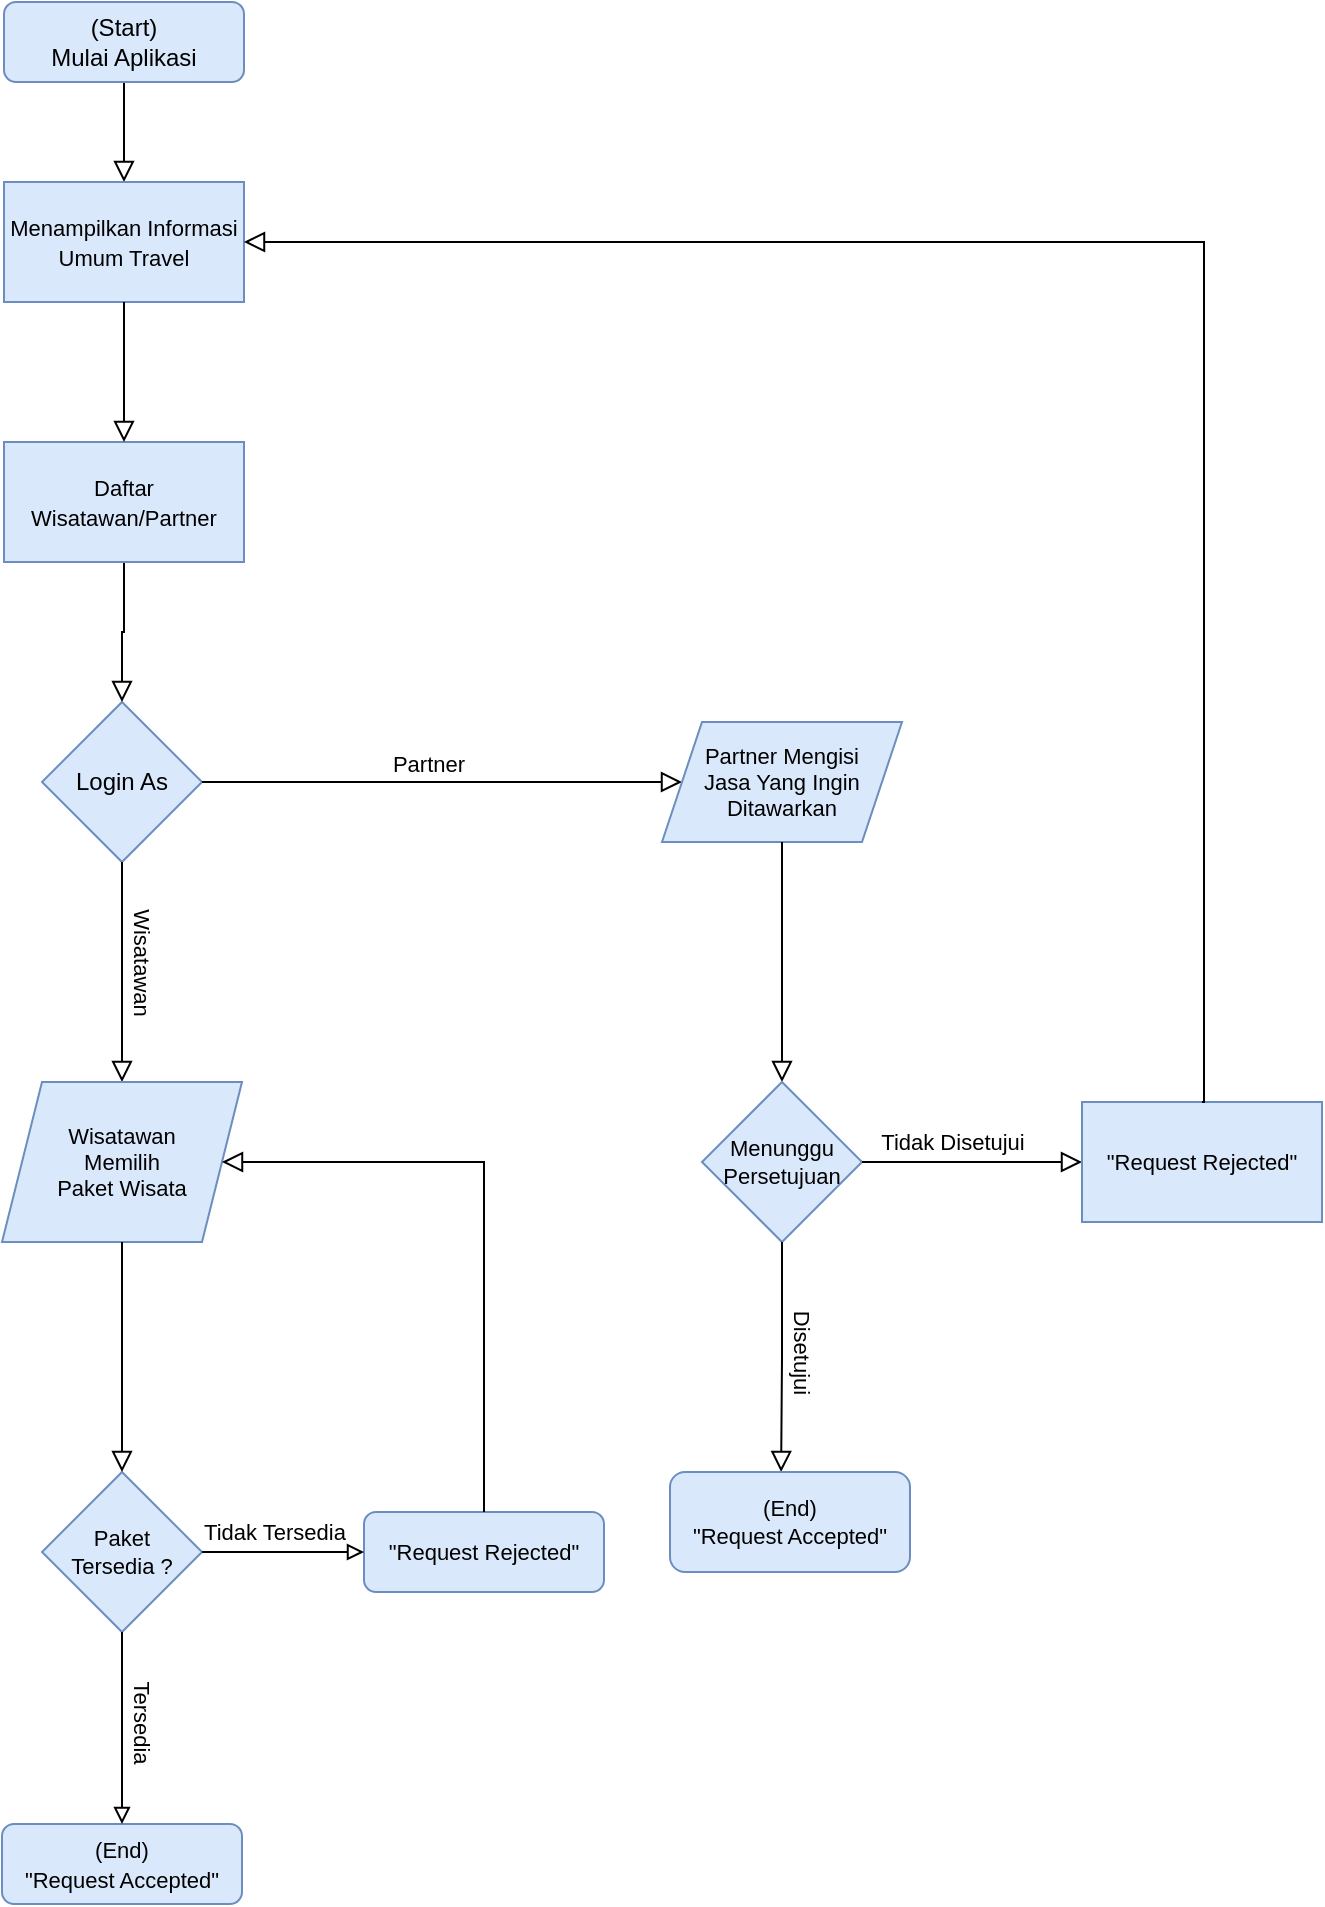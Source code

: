 <mxfile version="17.4.0" type="github">
  <diagram id="C5RBs43oDa-KdzZeNtuy" name="Page-1">
    <mxGraphModel dx="1672" dy="1976" grid="1" gridSize="10" guides="1" tooltips="1" connect="1" arrows="1" fold="1" page="1" pageScale="1" pageWidth="827" pageHeight="1169" math="0" shadow="0">
      <root>
        <mxCell id="WIyWlLk6GJQsqaUBKTNV-0" />
        <mxCell id="WIyWlLk6GJQsqaUBKTNV-1" parent="WIyWlLk6GJQsqaUBKTNV-0" />
        <mxCell id="WIyWlLk6GJQsqaUBKTNV-2" value="" style="rounded=0;html=1;jettySize=auto;orthogonalLoop=1;fontSize=11;endArrow=block;endFill=0;endSize=8;strokeWidth=1;shadow=0;labelBackgroundColor=none;edgeStyle=orthogonalEdgeStyle;exitX=0.5;exitY=1;exitDx=0;exitDy=0;entryX=0.5;entryY=0;entryDx=0;entryDy=0;" parent="WIyWlLk6GJQsqaUBKTNV-1" source="WIyWlLk6GJQsqaUBKTNV-3" target="4nYiJ-D3tx8AC97XDVD--0" edge="1">
          <mxGeometry relative="1" as="geometry">
            <mxPoint x="145" y="190" as="targetPoint" />
          </mxGeometry>
        </mxCell>
        <mxCell id="WIyWlLk6GJQsqaUBKTNV-3" value="(Start)&lt;br&gt;Mulai Aplikasi" style="rounded=1;whiteSpace=wrap;html=1;fontSize=12;glass=0;strokeWidth=1;shadow=0;fillColor=#dae8fc;strokeColor=#6c8ebf;" parent="WIyWlLk6GJQsqaUBKTNV-1" vertex="1">
          <mxGeometry x="85" y="100" width="120" height="40" as="geometry" />
        </mxCell>
        <mxCell id="4nYiJ-D3tx8AC97XDVD--0" value="&lt;font style=&quot;font-size: 11px&quot;&gt;Menampilkan Informasi Umum Travel&lt;/font&gt;" style="rounded=0;whiteSpace=wrap;html=1;fillColor=#dae8fc;strokeColor=#6c8ebf;" vertex="1" parent="WIyWlLk6GJQsqaUBKTNV-1">
          <mxGeometry x="85" y="190" width="120" height="60" as="geometry" />
        </mxCell>
        <mxCell id="4nYiJ-D3tx8AC97XDVD--7" value="Login As" style="rhombus;whiteSpace=wrap;html=1;fillColor=#dae8fc;strokeColor=#6c8ebf;" vertex="1" parent="WIyWlLk6GJQsqaUBKTNV-1">
          <mxGeometry x="104" y="450" width="80" height="80" as="geometry" />
        </mxCell>
        <mxCell id="4nYiJ-D3tx8AC97XDVD--10" value="" style="rounded=0;html=1;jettySize=auto;orthogonalLoop=1;fontSize=11;endArrow=block;endFill=0;endSize=8;strokeWidth=1;shadow=0;labelBackgroundColor=none;edgeStyle=orthogonalEdgeStyle;exitX=0.5;exitY=1;exitDx=0;exitDy=0;entryX=0.5;entryY=0;entryDx=0;entryDy=0;" edge="1" parent="WIyWlLk6GJQsqaUBKTNV-1" source="4nYiJ-D3tx8AC97XDVD--46" target="4nYiJ-D3tx8AC97XDVD--7">
          <mxGeometry relative="1" as="geometry">
            <mxPoint x="145" y="280" as="sourcePoint" />
            <mxPoint x="145" y="280" as="targetPoint" />
          </mxGeometry>
        </mxCell>
        <mxCell id="4nYiJ-D3tx8AC97XDVD--12" value="" style="rounded=0;html=1;jettySize=auto;orthogonalLoop=1;fontSize=11;endArrow=block;endFill=0;endSize=8;strokeWidth=1;shadow=0;labelBackgroundColor=none;edgeStyle=orthogonalEdgeStyle;entryX=0.5;entryY=0;entryDx=0;entryDy=0;exitX=0.5;exitY=1;exitDx=0;exitDy=0;" edge="1" parent="WIyWlLk6GJQsqaUBKTNV-1" source="4nYiJ-D3tx8AC97XDVD--7" target="4nYiJ-D3tx8AC97XDVD--19">
          <mxGeometry relative="1" as="geometry">
            <mxPoint x="144" y="540" as="sourcePoint" />
            <mxPoint x="144" y="540" as="targetPoint" />
          </mxGeometry>
        </mxCell>
        <mxCell id="4nYiJ-D3tx8AC97XDVD--15" value="Partner" style="rounded=0;html=1;jettySize=auto;orthogonalLoop=1;fontSize=11;endArrow=block;endFill=0;endSize=8;strokeWidth=1;shadow=0;labelBackgroundColor=none;edgeStyle=orthogonalEdgeStyle;exitX=1;exitY=0.5;exitDx=0;exitDy=0;entryX=0;entryY=0.5;entryDx=0;entryDy=0;" edge="1" parent="WIyWlLk6GJQsqaUBKTNV-1" source="4nYiJ-D3tx8AC97XDVD--7" target="4nYiJ-D3tx8AC97XDVD--18">
          <mxGeometry x="-0.062" y="10" relative="1" as="geometry">
            <mxPoint x="204" y="489.17" as="sourcePoint" />
            <mxPoint x="414" y="490" as="targetPoint" />
            <Array as="points" />
            <mxPoint y="1" as="offset" />
          </mxGeometry>
        </mxCell>
        <mxCell id="4nYiJ-D3tx8AC97XDVD--17" value="Wisatawan" style="text;html=1;align=center;verticalAlign=middle;resizable=0;points=[];autosize=1;strokeColor=none;fillColor=none;fontSize=11;rotation=90;" vertex="1" parent="WIyWlLk6GJQsqaUBKTNV-1">
          <mxGeometry x="119" y="570" width="70" height="20" as="geometry" />
        </mxCell>
        <mxCell id="4nYiJ-D3tx8AC97XDVD--18" value="Partner Mengisi&lt;br&gt;Jasa Yang Ingin Ditawarkan" style="shape=parallelogram;perimeter=parallelogramPerimeter;whiteSpace=wrap;html=1;fixedSize=1;fontSize=11;fillColor=#dae8fc;strokeColor=#6c8ebf;" vertex="1" parent="WIyWlLk6GJQsqaUBKTNV-1">
          <mxGeometry x="414" y="460" width="120" height="60" as="geometry" />
        </mxCell>
        <mxCell id="4nYiJ-D3tx8AC97XDVD--19" value="Wisatawan Memilih&lt;br&gt;Paket Wisata" style="shape=parallelogram;perimeter=parallelogramPerimeter;fixedSize=1;fontSize=11;whiteSpace=wrap;html=1;spacingLeft=15;spacingRight=15;fillColor=#dae8fc;strokeColor=#6c8ebf;" vertex="1" parent="WIyWlLk6GJQsqaUBKTNV-1">
          <mxGeometry x="84" y="640" width="120" height="80" as="geometry" />
        </mxCell>
        <mxCell id="4nYiJ-D3tx8AC97XDVD--24" value="" style="rounded=0;html=1;jettySize=auto;orthogonalLoop=1;fontSize=11;endArrow=block;endFill=0;endSize=8;strokeWidth=1;shadow=0;labelBackgroundColor=none;edgeStyle=orthogonalEdgeStyle;entryX=0.5;entryY=0;entryDx=0;entryDy=0;exitX=0.5;exitY=1;exitDx=0;exitDy=0;" edge="1" parent="WIyWlLk6GJQsqaUBKTNV-1" source="4nYiJ-D3tx8AC97XDVD--18" target="4nYiJ-D3tx8AC97XDVD--28">
          <mxGeometry relative="1" as="geometry">
            <mxPoint x="263.5" y="540" as="sourcePoint" />
            <mxPoint x="474" y="640" as="targetPoint" />
          </mxGeometry>
        </mxCell>
        <mxCell id="4nYiJ-D3tx8AC97XDVD--28" value="Menunggu Persetujuan" style="rhombus;whiteSpace=wrap;html=1;fillColor=#dae8fc;strokeColor=#6c8ebf;fontSize=11;" vertex="1" parent="WIyWlLk6GJQsqaUBKTNV-1">
          <mxGeometry x="434" y="640" width="80" height="80" as="geometry" />
        </mxCell>
        <mxCell id="4nYiJ-D3tx8AC97XDVD--29" value="" style="rounded=0;html=1;jettySize=auto;orthogonalLoop=1;fontSize=11;endArrow=block;endFill=0;endSize=8;strokeWidth=1;shadow=0;labelBackgroundColor=none;edgeStyle=orthogonalEdgeStyle;entryX=0.463;entryY=0;entryDx=0;entryDy=0;entryPerimeter=0;exitX=0.5;exitY=1;exitDx=0;exitDy=0;" edge="1" parent="WIyWlLk6GJQsqaUBKTNV-1" target="4nYiJ-D3tx8AC97XDVD--32" source="4nYiJ-D3tx8AC97XDVD--28">
          <mxGeometry relative="1" as="geometry">
            <mxPoint x="473.5" y="720" as="sourcePoint" />
            <mxPoint x="464" y="805" as="targetPoint" />
          </mxGeometry>
        </mxCell>
        <mxCell id="4nYiJ-D3tx8AC97XDVD--32" value="(End)&lt;br style=&quot;font-size: 11px&quot;&gt;&quot;Request Accepted&quot;" style="rounded=1;whiteSpace=wrap;html=1;fontSize=11;glass=0;strokeWidth=1;shadow=0;fillColor=#dae8fc;strokeColor=#6c8ebf;" vertex="1" parent="WIyWlLk6GJQsqaUBKTNV-1">
          <mxGeometry x="418" y="835" width="120" height="50" as="geometry" />
        </mxCell>
        <mxCell id="4nYiJ-D3tx8AC97XDVD--33" value="&lt;font style=&quot;font-size: 11px&quot;&gt;Disetujui&lt;/font&gt;" style="text;html=1;align=center;verticalAlign=middle;resizable=0;points=[];autosize=1;strokeColor=none;fillColor=none;fontSize=11;rotation=90;" vertex="1" parent="WIyWlLk6GJQsqaUBKTNV-1">
          <mxGeometry x="454" y="765" width="60" height="20" as="geometry" />
        </mxCell>
        <mxCell id="4nYiJ-D3tx8AC97XDVD--34" value="&lt;font style=&quot;font-size: 11px&quot;&gt;Tidak Disetujui&lt;/font&gt;" style="text;html=1;align=center;verticalAlign=middle;resizable=0;points=[];autosize=1;strokeColor=none;fillColor=none;fontSize=11;rotation=0;" vertex="1" parent="WIyWlLk6GJQsqaUBKTNV-1">
          <mxGeometry x="514" y="660" width="90" height="20" as="geometry" />
        </mxCell>
        <mxCell id="4nYiJ-D3tx8AC97XDVD--35" value="" style="rounded=0;html=1;jettySize=auto;orthogonalLoop=1;fontSize=11;endArrow=block;endFill=0;endSize=8;strokeWidth=1;shadow=0;labelBackgroundColor=none;edgeStyle=orthogonalEdgeStyle;entryX=0;entryY=0.5;entryDx=0;entryDy=0;exitX=1;exitY=0.5;exitDx=0;exitDy=0;" edge="1" parent="WIyWlLk6GJQsqaUBKTNV-1" source="4nYiJ-D3tx8AC97XDVD--28" target="4nYiJ-D3tx8AC97XDVD--42">
          <mxGeometry relative="1" as="geometry">
            <mxPoint x="483.5" y="730" as="sourcePoint" />
            <mxPoint x="624" y="680" as="targetPoint" />
          </mxGeometry>
        </mxCell>
        <mxCell id="4nYiJ-D3tx8AC97XDVD--38" value="&lt;span style=&quot;font-size: 11px&quot;&gt;&quot;Request Rejected&quot;&lt;/span&gt;" style="rounded=1;whiteSpace=wrap;html=1;fontSize=12;glass=0;strokeWidth=1;shadow=0;fillColor=#dae8fc;strokeColor=#6c8ebf;" vertex="1" parent="WIyWlLk6GJQsqaUBKTNV-1">
          <mxGeometry x="265" y="855" width="120" height="40" as="geometry" />
        </mxCell>
        <mxCell id="4nYiJ-D3tx8AC97XDVD--39" value="&lt;span style=&quot;font-size: 11px&quot;&gt;(End)&lt;/span&gt;&lt;br style=&quot;font-size: 11px&quot;&gt;&lt;span style=&quot;font-size: 11px&quot;&gt;&quot;Request Accepted&quot;&lt;/span&gt;" style="rounded=1;whiteSpace=wrap;html=1;fontSize=12;glass=0;strokeWidth=1;shadow=0;fillColor=#dae8fc;strokeColor=#6c8ebf;" vertex="1" parent="WIyWlLk6GJQsqaUBKTNV-1">
          <mxGeometry x="84" y="1011" width="120" height="40" as="geometry" />
        </mxCell>
        <mxCell id="4nYiJ-D3tx8AC97XDVD--40" value="&lt;font style=&quot;font-size: 11px&quot;&gt;Tersedia&lt;/font&gt;" style="text;html=1;align=center;verticalAlign=middle;resizable=0;points=[];autosize=1;strokeColor=none;fillColor=none;fontSize=11;rotation=90;" vertex="1" parent="WIyWlLk6GJQsqaUBKTNV-1">
          <mxGeometry x="124" y="950" width="60" height="20" as="geometry" />
        </mxCell>
        <mxCell id="4nYiJ-D3tx8AC97XDVD--41" value="" style="rounded=0;html=1;jettySize=auto;orthogonalLoop=1;fontSize=11;endArrow=block;endFill=0;endSize=8;strokeWidth=1;shadow=0;labelBackgroundColor=none;edgeStyle=orthogonalEdgeStyle;entryX=1;entryY=0.5;entryDx=0;entryDy=0;exitX=0.5;exitY=0;exitDx=0;exitDy=0;" edge="1" parent="WIyWlLk6GJQsqaUBKTNV-1" source="4nYiJ-D3tx8AC97XDVD--38" target="4nYiJ-D3tx8AC97XDVD--19">
          <mxGeometry relative="1" as="geometry">
            <mxPoint x="153.56" y="845" as="sourcePoint" />
            <mxPoint x="184" y="680" as="targetPoint" />
            <Array as="points">
              <mxPoint x="325" y="680" />
            </Array>
          </mxGeometry>
        </mxCell>
        <mxCell id="4nYiJ-D3tx8AC97XDVD--42" value="&lt;font style=&quot;font-size: 11px&quot;&gt;&quot;Request Rejected&quot;&lt;/font&gt;" style="rounded=0;whiteSpace=wrap;html=1;fillColor=#dae8fc;strokeColor=#6c8ebf;" vertex="1" parent="WIyWlLk6GJQsqaUBKTNV-1">
          <mxGeometry x="624" y="650" width="120" height="60" as="geometry" />
        </mxCell>
        <mxCell id="4nYiJ-D3tx8AC97XDVD--43" value="" style="rounded=0;html=1;jettySize=auto;orthogonalLoop=1;fontSize=11;endArrow=block;endFill=0;endSize=8;strokeWidth=1;shadow=0;labelBackgroundColor=none;edgeStyle=orthogonalEdgeStyle;exitX=0.5;exitY=0;exitDx=0;exitDy=0;entryX=1;entryY=0.5;entryDx=0;entryDy=0;" edge="1" parent="WIyWlLk6GJQsqaUBKTNV-1" source="4nYiJ-D3tx8AC97XDVD--42" target="4nYiJ-D3tx8AC97XDVD--0">
          <mxGeometry relative="1" as="geometry">
            <mxPoint x="684.33" y="490" as="sourcePoint" />
            <mxPoint x="225" y="220" as="targetPoint" />
            <Array as="points">
              <mxPoint x="685" y="220" />
            </Array>
          </mxGeometry>
        </mxCell>
        <mxCell id="4nYiJ-D3tx8AC97XDVD--44" value="Paket &lt;br&gt;Tersedia ?" style="rhombus;whiteSpace=wrap;html=1;fillColor=#dae8fc;strokeColor=#6c8ebf;fontSize=11;" vertex="1" parent="WIyWlLk6GJQsqaUBKTNV-1">
          <mxGeometry x="104" y="835" width="80" height="80" as="geometry" />
        </mxCell>
        <mxCell id="4nYiJ-D3tx8AC97XDVD--46" value="&lt;span style=&quot;font-size: 11px&quot;&gt;Daftar Wisatawan/Partner&lt;/span&gt;" style="rounded=0;whiteSpace=wrap;html=1;fillColor=#dae8fc;strokeColor=#6c8ebf;" vertex="1" parent="WIyWlLk6GJQsqaUBKTNV-1">
          <mxGeometry x="85" y="320" width="120" height="60" as="geometry" />
        </mxCell>
        <mxCell id="4nYiJ-D3tx8AC97XDVD--47" value="" style="rounded=0;html=1;jettySize=auto;orthogonalLoop=1;fontSize=11;endArrow=block;endFill=0;endSize=8;strokeWidth=1;shadow=0;labelBackgroundColor=none;edgeStyle=orthogonalEdgeStyle;exitX=0.5;exitY=1;exitDx=0;exitDy=0;entryX=0.5;entryY=0;entryDx=0;entryDy=0;" edge="1" parent="WIyWlLk6GJQsqaUBKTNV-1" source="4nYiJ-D3tx8AC97XDVD--0" target="4nYiJ-D3tx8AC97XDVD--46">
          <mxGeometry relative="1" as="geometry">
            <mxPoint x="155.0" y="260" as="sourcePoint" />
            <mxPoint x="154" y="460.0" as="targetPoint" />
          </mxGeometry>
        </mxCell>
        <mxCell id="4nYiJ-D3tx8AC97XDVD--49" value="" style="rounded=0;html=1;jettySize=auto;orthogonalLoop=1;fontSize=11;endArrow=block;endFill=0;endSize=8;strokeWidth=1;shadow=0;labelBackgroundColor=none;edgeStyle=orthogonalEdgeStyle;entryX=0.5;entryY=0;entryDx=0;entryDy=0;exitX=0.5;exitY=1;exitDx=0;exitDy=0;" edge="1" parent="WIyWlLk6GJQsqaUBKTNV-1" source="4nYiJ-D3tx8AC97XDVD--19" target="4nYiJ-D3tx8AC97XDVD--44">
          <mxGeometry relative="1" as="geometry">
            <mxPoint x="144.52" y="725" as="sourcePoint" />
            <mxPoint x="144.52" y="835" as="targetPoint" />
          </mxGeometry>
        </mxCell>
        <mxCell id="4nYiJ-D3tx8AC97XDVD--54" value="" style="endArrow=block;html=1;rounded=0;shadow=0;sketch=0;fontSize=11;strokeColor=#000000;exitX=0.5;exitY=1;exitDx=0;exitDy=0;entryX=0.5;entryY=0;entryDx=0;entryDy=0;endFill=0;" edge="1" parent="WIyWlLk6GJQsqaUBKTNV-1" source="4nYiJ-D3tx8AC97XDVD--44" target="4nYiJ-D3tx8AC97XDVD--39">
          <mxGeometry width="50" height="50" relative="1" as="geometry">
            <mxPoint x="155" y="990" as="sourcePoint" />
            <mxPoint x="205" y="940" as="targetPoint" />
          </mxGeometry>
        </mxCell>
        <mxCell id="4nYiJ-D3tx8AC97XDVD--57" value="" style="endArrow=block;html=1;rounded=0;shadow=0;sketch=0;fontSize=11;strokeColor=#000000;exitX=1;exitY=0.5;exitDx=0;exitDy=0;entryX=0;entryY=0.5;entryDx=0;entryDy=0;endFill=0;" edge="1" parent="WIyWlLk6GJQsqaUBKTNV-1" source="4nYiJ-D3tx8AC97XDVD--44" target="4nYiJ-D3tx8AC97XDVD--38">
          <mxGeometry width="50" height="50" relative="1" as="geometry">
            <mxPoint x="205" y="820" as="sourcePoint" />
            <mxPoint x="255" y="770" as="targetPoint" />
          </mxGeometry>
        </mxCell>
        <mxCell id="4nYiJ-D3tx8AC97XDVD--58" value="&lt;font style=&quot;font-size: 11px&quot;&gt;Tidak Tersedia&lt;/font&gt;" style="text;html=1;align=center;verticalAlign=middle;resizable=0;points=[];autosize=1;strokeColor=none;fillColor=none;fontSize=11;rotation=0;" vertex="1" parent="WIyWlLk6GJQsqaUBKTNV-1">
          <mxGeometry x="175" y="855" width="90" height="20" as="geometry" />
        </mxCell>
      </root>
    </mxGraphModel>
  </diagram>
</mxfile>
